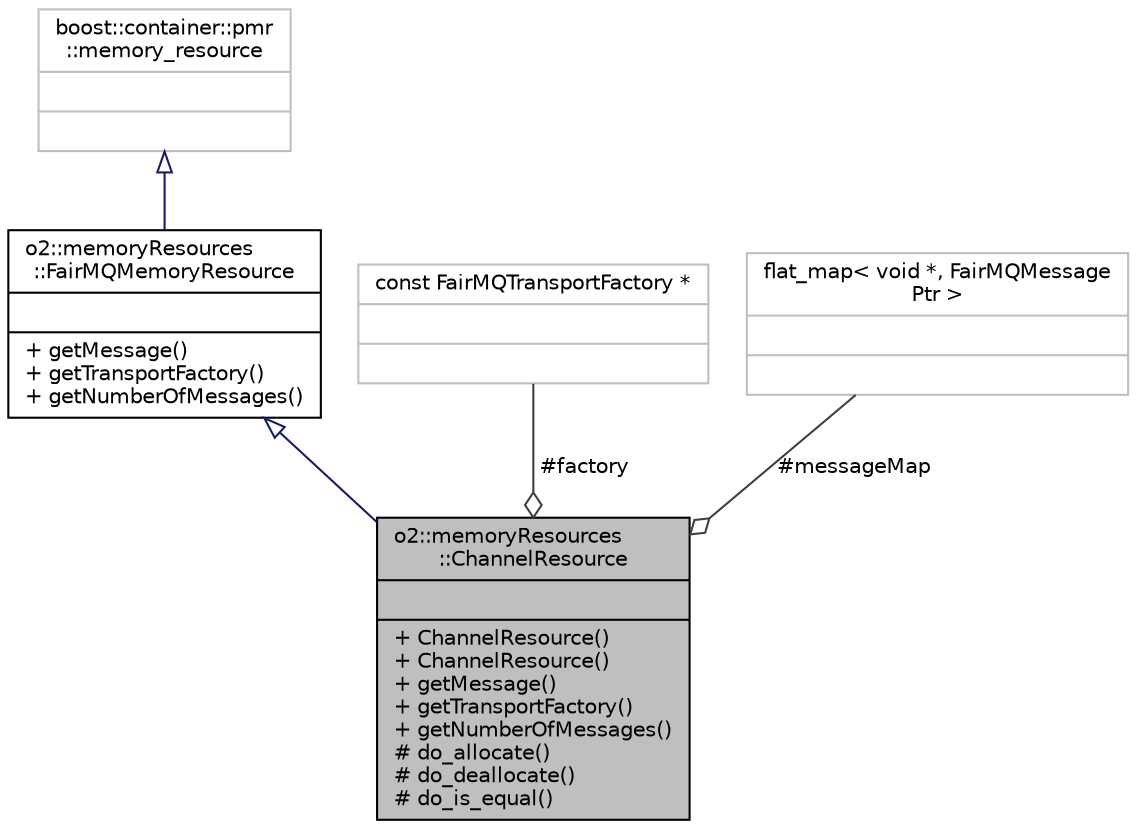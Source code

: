 digraph "o2::memoryResources::ChannelResource"
{
 // INTERACTIVE_SVG=YES
  bgcolor="transparent";
  edge [fontname="Helvetica",fontsize="10",labelfontname="Helvetica",labelfontsize="10"];
  node [fontname="Helvetica",fontsize="10",shape=record];
  Node1 [label="{o2::memoryResources\l::ChannelResource\n||+ ChannelResource()\l+ ChannelResource()\l+ getMessage()\l+ getTransportFactory()\l+ getNumberOfMessages()\l# do_allocate()\l# do_deallocate()\l# do_is_equal()\l}",height=0.2,width=0.4,color="black", fillcolor="grey75", style="filled" fontcolor="black"];
  Node2 -> Node1 [dir="back",color="midnightblue",fontsize="10",style="solid",arrowtail="onormal",fontname="Helvetica"];
  Node2 [label="{o2::memoryResources\l::FairMQMemoryResource\n||+ getMessage()\l+ getTransportFactory()\l+ getNumberOfMessages()\l}",height=0.2,width=0.4,color="black",URL="$d1/dcc/classo2_1_1memoryResources_1_1FairMQMemoryResource.html",tooltip="All FairMQ related memory resources need to inherit from this interface class for the getMessage() ap..."];
  Node3 -> Node2 [dir="back",color="midnightblue",fontsize="10",style="solid",arrowtail="onormal",fontname="Helvetica"];
  Node3 [label="{boost::container::pmr\l::memory_resource\n||}",height=0.2,width=0.4,color="grey75"];
  Node4 -> Node1 [color="grey25",fontsize="10",style="solid",label=" #factory" ,arrowhead="odiamond",fontname="Helvetica"];
  Node4 [label="{const FairMQTransportFactory *\n||}",height=0.2,width=0.4,color="grey75"];
  Node5 -> Node1 [color="grey25",fontsize="10",style="solid",label=" #messageMap" ,arrowhead="odiamond",fontname="Helvetica"];
  Node5 [label="{flat_map\< void *, FairMQMessage\lPtr \>\n||}",height=0.2,width=0.4,color="grey75"];
}
